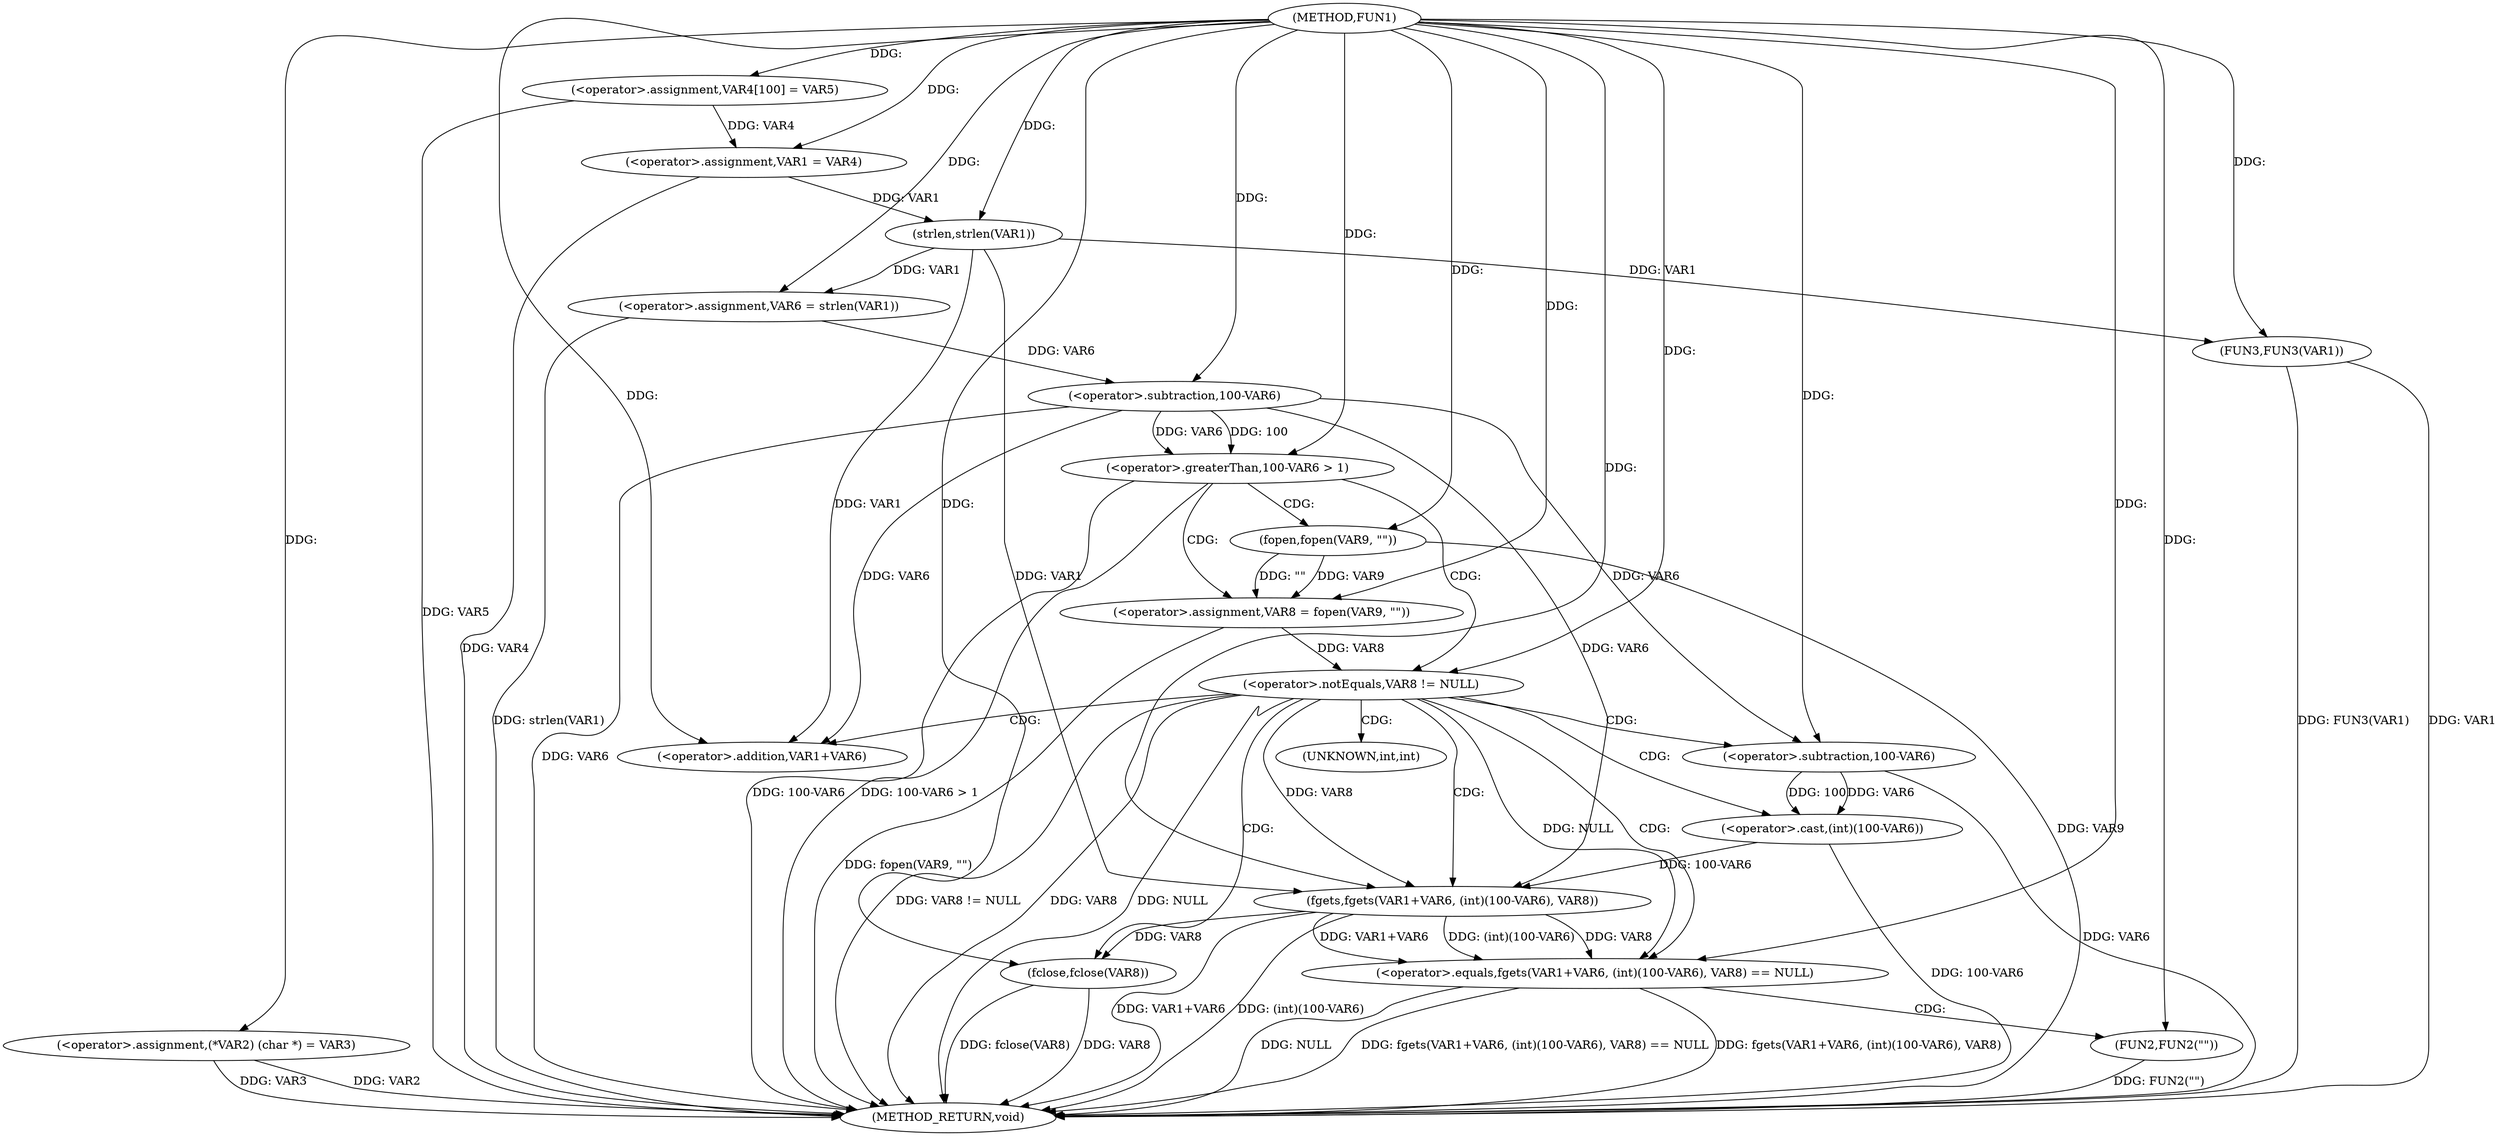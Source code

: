 digraph FUN1 {  
"1000100" [label = "(METHOD,FUN1)" ]
"1000158" [label = "(METHOD_RETURN,void)" ]
"1000104" [label = "(<operator>.assignment,(*VAR2) (char *) = VAR3)" ]
"1000108" [label = "(<operator>.assignment,VAR4[100] = VAR5)" ]
"1000111" [label = "(<operator>.assignment,VAR1 = VAR4)" ]
"1000116" [label = "(<operator>.assignment,VAR6 = strlen(VAR1))" ]
"1000118" [label = "(strlen,strlen(VAR1))" ]
"1000122" [label = "(<operator>.greaterThan,100-VAR6 > 1)" ]
"1000123" [label = "(<operator>.subtraction,100-VAR6)" ]
"1000128" [label = "(<operator>.assignment,VAR8 = fopen(VAR9, \"\"))" ]
"1000130" [label = "(fopen,fopen(VAR9, \"\"))" ]
"1000134" [label = "(<operator>.notEquals,VAR8 != NULL)" ]
"1000139" [label = "(<operator>.equals,fgets(VAR1+VAR6, (int)(100-VAR6), VAR8) == NULL)" ]
"1000140" [label = "(fgets,fgets(VAR1+VAR6, (int)(100-VAR6), VAR8))" ]
"1000141" [label = "(<operator>.addition,VAR1+VAR6)" ]
"1000144" [label = "(<operator>.cast,(int)(100-VAR6))" ]
"1000146" [label = "(<operator>.subtraction,100-VAR6)" ]
"1000152" [label = "(FUN2,FUN2(\"\"))" ]
"1000154" [label = "(fclose,fclose(VAR8))" ]
"1000156" [label = "(FUN3,FUN3(VAR1))" ]
"1000145" [label = "(UNKNOWN,int,int)" ]
  "1000128" -> "1000158"  [ label = "DDG: fopen(VAR9, \"\")"] 
  "1000123" -> "1000158"  [ label = "DDG: VAR6"] 
  "1000156" -> "1000158"  [ label = "DDG: VAR1"] 
  "1000104" -> "1000158"  [ label = "DDG: VAR2"] 
  "1000146" -> "1000158"  [ label = "DDG: VAR6"] 
  "1000116" -> "1000158"  [ label = "DDG: strlen(VAR1)"] 
  "1000154" -> "1000158"  [ label = "DDG: fclose(VAR8)"] 
  "1000139" -> "1000158"  [ label = "DDG: NULL"] 
  "1000144" -> "1000158"  [ label = "DDG: 100-VAR6"] 
  "1000104" -> "1000158"  [ label = "DDG: VAR3"] 
  "1000130" -> "1000158"  [ label = "DDG: VAR9"] 
  "1000122" -> "1000158"  [ label = "DDG: 100-VAR6"] 
  "1000140" -> "1000158"  [ label = "DDG: VAR1+VAR6"] 
  "1000139" -> "1000158"  [ label = "DDG: fgets(VAR1+VAR6, (int)(100-VAR6), VAR8) == NULL"] 
  "1000139" -> "1000158"  [ label = "DDG: fgets(VAR1+VAR6, (int)(100-VAR6), VAR8)"] 
  "1000152" -> "1000158"  [ label = "DDG: FUN2(\"\")"] 
  "1000154" -> "1000158"  [ label = "DDG: VAR8"] 
  "1000140" -> "1000158"  [ label = "DDG: (int)(100-VAR6)"] 
  "1000134" -> "1000158"  [ label = "DDG: VAR8 != NULL"] 
  "1000134" -> "1000158"  [ label = "DDG: VAR8"] 
  "1000111" -> "1000158"  [ label = "DDG: VAR4"] 
  "1000108" -> "1000158"  [ label = "DDG: VAR5"] 
  "1000134" -> "1000158"  [ label = "DDG: NULL"] 
  "1000122" -> "1000158"  [ label = "DDG: 100-VAR6 > 1"] 
  "1000156" -> "1000158"  [ label = "DDG: FUN3(VAR1)"] 
  "1000100" -> "1000104"  [ label = "DDG: "] 
  "1000100" -> "1000108"  [ label = "DDG: "] 
  "1000108" -> "1000111"  [ label = "DDG: VAR4"] 
  "1000100" -> "1000111"  [ label = "DDG: "] 
  "1000118" -> "1000116"  [ label = "DDG: VAR1"] 
  "1000100" -> "1000116"  [ label = "DDG: "] 
  "1000111" -> "1000118"  [ label = "DDG: VAR1"] 
  "1000100" -> "1000118"  [ label = "DDG: "] 
  "1000123" -> "1000122"  [ label = "DDG: 100"] 
  "1000123" -> "1000122"  [ label = "DDG: VAR6"] 
  "1000100" -> "1000123"  [ label = "DDG: "] 
  "1000116" -> "1000123"  [ label = "DDG: VAR6"] 
  "1000100" -> "1000122"  [ label = "DDG: "] 
  "1000130" -> "1000128"  [ label = "DDG: VAR9"] 
  "1000130" -> "1000128"  [ label = "DDG: \"\""] 
  "1000100" -> "1000128"  [ label = "DDG: "] 
  "1000100" -> "1000130"  [ label = "DDG: "] 
  "1000128" -> "1000134"  [ label = "DDG: VAR8"] 
  "1000100" -> "1000134"  [ label = "DDG: "] 
  "1000140" -> "1000139"  [ label = "DDG: VAR1+VAR6"] 
  "1000140" -> "1000139"  [ label = "DDG: (int)(100-VAR6)"] 
  "1000140" -> "1000139"  [ label = "DDG: VAR8"] 
  "1000118" -> "1000140"  [ label = "DDG: VAR1"] 
  "1000100" -> "1000140"  [ label = "DDG: "] 
  "1000123" -> "1000140"  [ label = "DDG: VAR6"] 
  "1000118" -> "1000141"  [ label = "DDG: VAR1"] 
  "1000100" -> "1000141"  [ label = "DDG: "] 
  "1000123" -> "1000141"  [ label = "DDG: VAR6"] 
  "1000144" -> "1000140"  [ label = "DDG: 100-VAR6"] 
  "1000146" -> "1000144"  [ label = "DDG: 100"] 
  "1000146" -> "1000144"  [ label = "DDG: VAR6"] 
  "1000100" -> "1000146"  [ label = "DDG: "] 
  "1000123" -> "1000146"  [ label = "DDG: VAR6"] 
  "1000134" -> "1000140"  [ label = "DDG: VAR8"] 
  "1000134" -> "1000139"  [ label = "DDG: NULL"] 
  "1000100" -> "1000139"  [ label = "DDG: "] 
  "1000100" -> "1000152"  [ label = "DDG: "] 
  "1000140" -> "1000154"  [ label = "DDG: VAR8"] 
  "1000100" -> "1000154"  [ label = "DDG: "] 
  "1000118" -> "1000156"  [ label = "DDG: VAR1"] 
  "1000100" -> "1000156"  [ label = "DDG: "] 
  "1000122" -> "1000128"  [ label = "CDG: "] 
  "1000122" -> "1000130"  [ label = "CDG: "] 
  "1000122" -> "1000134"  [ label = "CDG: "] 
  "1000134" -> "1000141"  [ label = "CDG: "] 
  "1000134" -> "1000154"  [ label = "CDG: "] 
  "1000134" -> "1000145"  [ label = "CDG: "] 
  "1000134" -> "1000139"  [ label = "CDG: "] 
  "1000134" -> "1000146"  [ label = "CDG: "] 
  "1000134" -> "1000144"  [ label = "CDG: "] 
  "1000134" -> "1000140"  [ label = "CDG: "] 
  "1000139" -> "1000152"  [ label = "CDG: "] 
}
